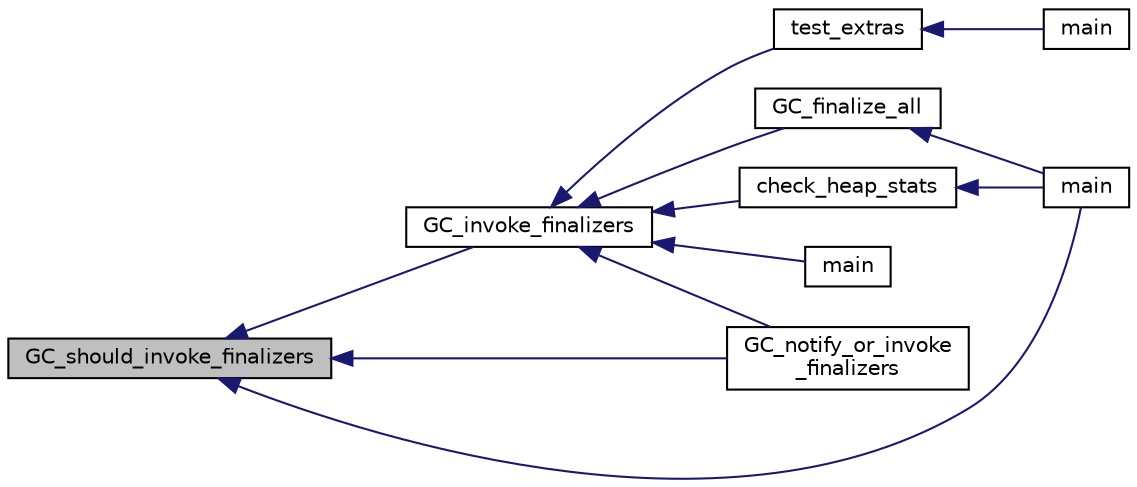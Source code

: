 digraph "GC_should_invoke_finalizers"
{
  edge [fontname="Helvetica",fontsize="10",labelfontname="Helvetica",labelfontsize="10"];
  node [fontname="Helvetica",fontsize="10",shape=record];
  rankdir="LR";
  Node3733 [label="GC_should_invoke_finalizers",height=0.2,width=0.4,color="black", fillcolor="grey75", style="filled", fontcolor="black"];
  Node3733 -> Node3734 [dir="back",color="midnightblue",fontsize="10",style="solid",fontname="Helvetica"];
  Node3734 [label="GC_invoke_finalizers",height=0.2,width=0.4,color="black", fillcolor="white", style="filled",URL="$d0/daa/gc_8h.html#a64aa5f1523e71a90c0826aedfd38be43"];
  Node3734 -> Node3735 [dir="back",color="midnightblue",fontsize="10",style="solid",fontname="Helvetica"];
  Node3735 [label="test_extras",height=0.2,width=0.4,color="black", fillcolor="white", style="filled",URL="$d4/d4a/cordtest_8c.html#a41666cce4e83b24e3d42af892b182644"];
  Node3735 -> Node3736 [dir="back",color="midnightblue",fontsize="10",style="solid",fontname="Helvetica"];
  Node3736 [label="main",height=0.2,width=0.4,color="black", fillcolor="white", style="filled",URL="$d4/d4a/cordtest_8c.html#a840291bc02cba5474a4cb46a9b9566fe"];
  Node3734 -> Node3737 [dir="back",color="midnightblue",fontsize="10",style="solid",fontname="Helvetica"];
  Node3737 [label="GC_finalize_all",height=0.2,width=0.4,color="black", fillcolor="white", style="filled",URL="$d4/d76/javaxfc_8h.html#a652fee6be5e9011d3b1a86941584170c"];
  Node3737 -> Node3738 [dir="back",color="midnightblue",fontsize="10",style="solid",fontname="Helvetica"];
  Node3738 [label="main",height=0.2,width=0.4,color="black", fillcolor="white", style="filled",URL="$d4/d12/3rd_party_2gc_2tests_2test_8c.html#a840291bc02cba5474a4cb46a9b9566fe"];
  Node3734 -> Node3739 [dir="back",color="midnightblue",fontsize="10",style="solid",fontname="Helvetica"];
  Node3739 [label="GC_notify_or_invoke\l_finalizers",height=0.2,width=0.4,color="black", fillcolor="white", style="filled",URL="$dd/d79/gc__priv_8h.html#a9a3b9b6bd4f97511d12a93222ab61049"];
  Node3734 -> Node3740 [dir="back",color="midnightblue",fontsize="10",style="solid",fontname="Helvetica"];
  Node3740 [label="check_heap_stats",height=0.2,width=0.4,color="black", fillcolor="white", style="filled",URL="$d4/d12/3rd_party_2gc_2tests_2test_8c.html#a668cddfb86d2c85b386a9e873f0e7e3b"];
  Node3740 -> Node3738 [dir="back",color="midnightblue",fontsize="10",style="solid",fontname="Helvetica"];
  Node3734 -> Node3741 [dir="back",color="midnightblue",fontsize="10",style="solid",fontname="Helvetica"];
  Node3741 [label="main",height=0.2,width=0.4,color="black", fillcolor="white", style="filled",URL="$d6/dd5/test__cpp_8cc.html#a0ddf1224851353fc92bfbff6f499fa97"];
  Node3733 -> Node3739 [dir="back",color="midnightblue",fontsize="10",style="solid",fontname="Helvetica"];
  Node3733 -> Node3738 [dir="back",color="midnightblue",fontsize="10",style="solid",fontname="Helvetica"];
}
